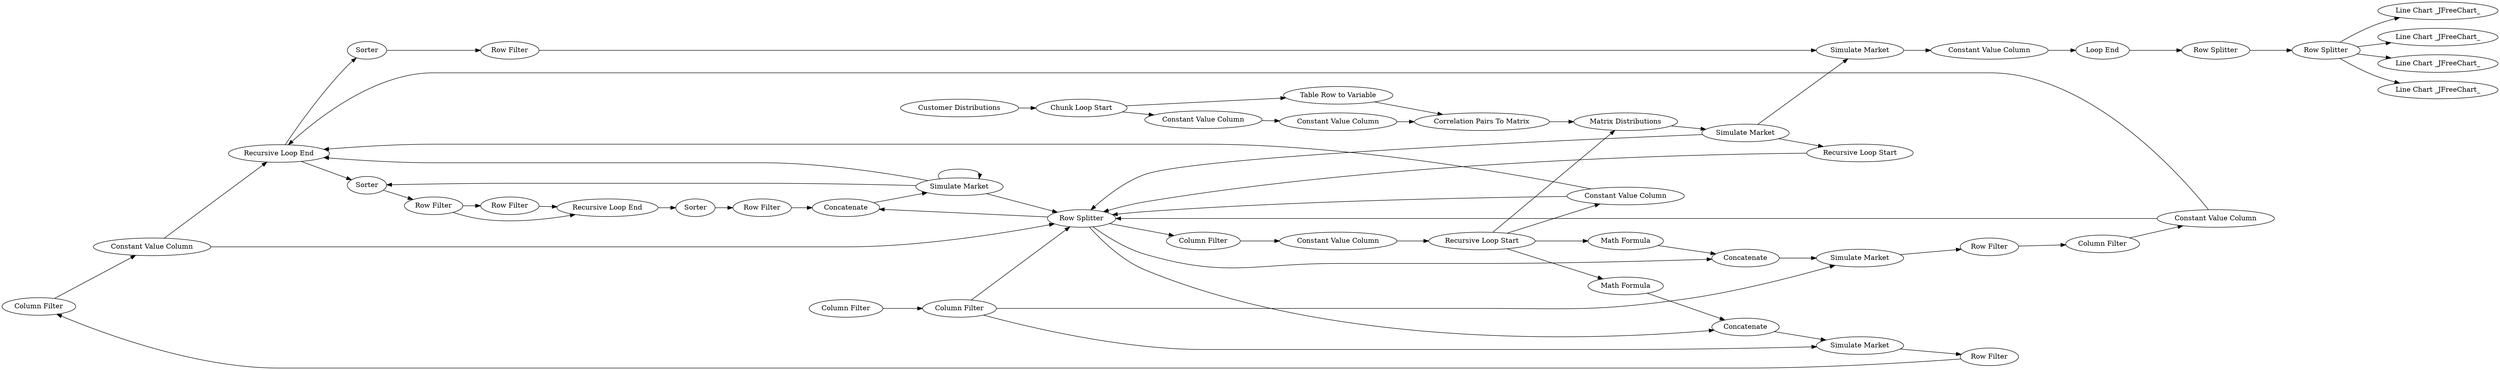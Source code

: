 digraph {
	24 -> 26
	53 -> 54
	65 -> 29
	46 -> 17
	30 -> 18
	74 -> 89
	64 -> 55
	17 -> 72
	69 -> 78
	15 -> 56
	79 -> 82
	59 -> 55
	27 -> 65
	83 -> 84
	13 -> 46
	31 -> 18
	61 -> 55
	17 -> 15
	55 -> 57
	26 -> 55
	22 -> 25
	30 -> 31
	16 -> 57
	29 -> 30
	77 -> 72
	55 -> 56
	25 -> 65
	83 -> 86
	12 -> 55
	57 -> 20
	61 -> 19
	58 -> 59
	52 -> 24
	55 -> 13
	68 -> 69
	76 -> 77
	59 -> 29
	19 -> 51
	27 -> 55
	12 -> 64
	82 -> 83
	59 -> 65
	54 -> 58
	78 -> 81
	81 -> 79
	60 -> 61
	17 -> 27
	59 -> 59
	83 -> 87
	61 -> 20
	75 -> 76
	20 -> 52
	56 -> 19
	12 -> 78
	89 -> 77
	55 -> 58
	74 -> 75
	25 -> 55
	26 -> 65
	72 -> 12
	18 -> 53
	17 -> 16
	51 -> 22
	83 -> 85
	65 -> 68
	73 -> 74
	27 [label="Constant Value Column"]
	57 [label=Concatenate]
	55 [label="Row Splitter"]
	79 [label="Loop End"]
	89 [label="Table Row to Variable"]
	18 [label="Recursive Loop End"]
	26 [label="Constant Value Column"]
	58 [label=Concatenate]
	74 [label="Chunk Loop Start"]
	17 [label="Recursive Loop Start"]
	19 [label="Simulate Market"]
	78 [label="Simulate Market"]
	24 [label="Column Filter"]
	64 [label="Recursive Loop Start"]
	84 [label="Line Chart _JFreeChart_"]
	31 [label="Row Filter"]
	51 [label="Row Filter"]
	56 [label=Concatenate]
	15 [label="Math Formula"]
	25 [label="Constant Value Column"]
	54 [label="Row Filter"]
	12 [label="Simulate Market"]
	59 [label="Simulate Market"]
	75 [label="Constant Value Column"]
	16 [label="Math Formula"]
	86 [label="Line Chart _JFreeChart_"]
	85 [label="Line Chart _JFreeChart_"]
	53 [label=Sorter]
	22 [label="Column Filter"]
	68 [label=Sorter]
	87 [label="Line Chart _JFreeChart_"]
	72 [label="Matrix Distributions"]
	61 [label="Column Filter"]
	76 [label="Constant Value Column"]
	77 [label="Correlation Pairs To Matrix"]
	83 [label="Row Splitter"]
	60 [label="Column Filter"]
	81 [label="Constant Value Column"]
	13 [label="Column Filter"]
	20 [label="Simulate Market"]
	29 [label=Sorter]
	82 [label="Row Splitter"]
	65 [label="Recursive Loop End"]
	69 [label="Row Filter"]
	46 [label="Constant Value Column"]
	52 [label="Row Filter"]
	73 [label="Customer Distributions"]
	30 [label="Row Filter"]
	rankdir=LR
}
